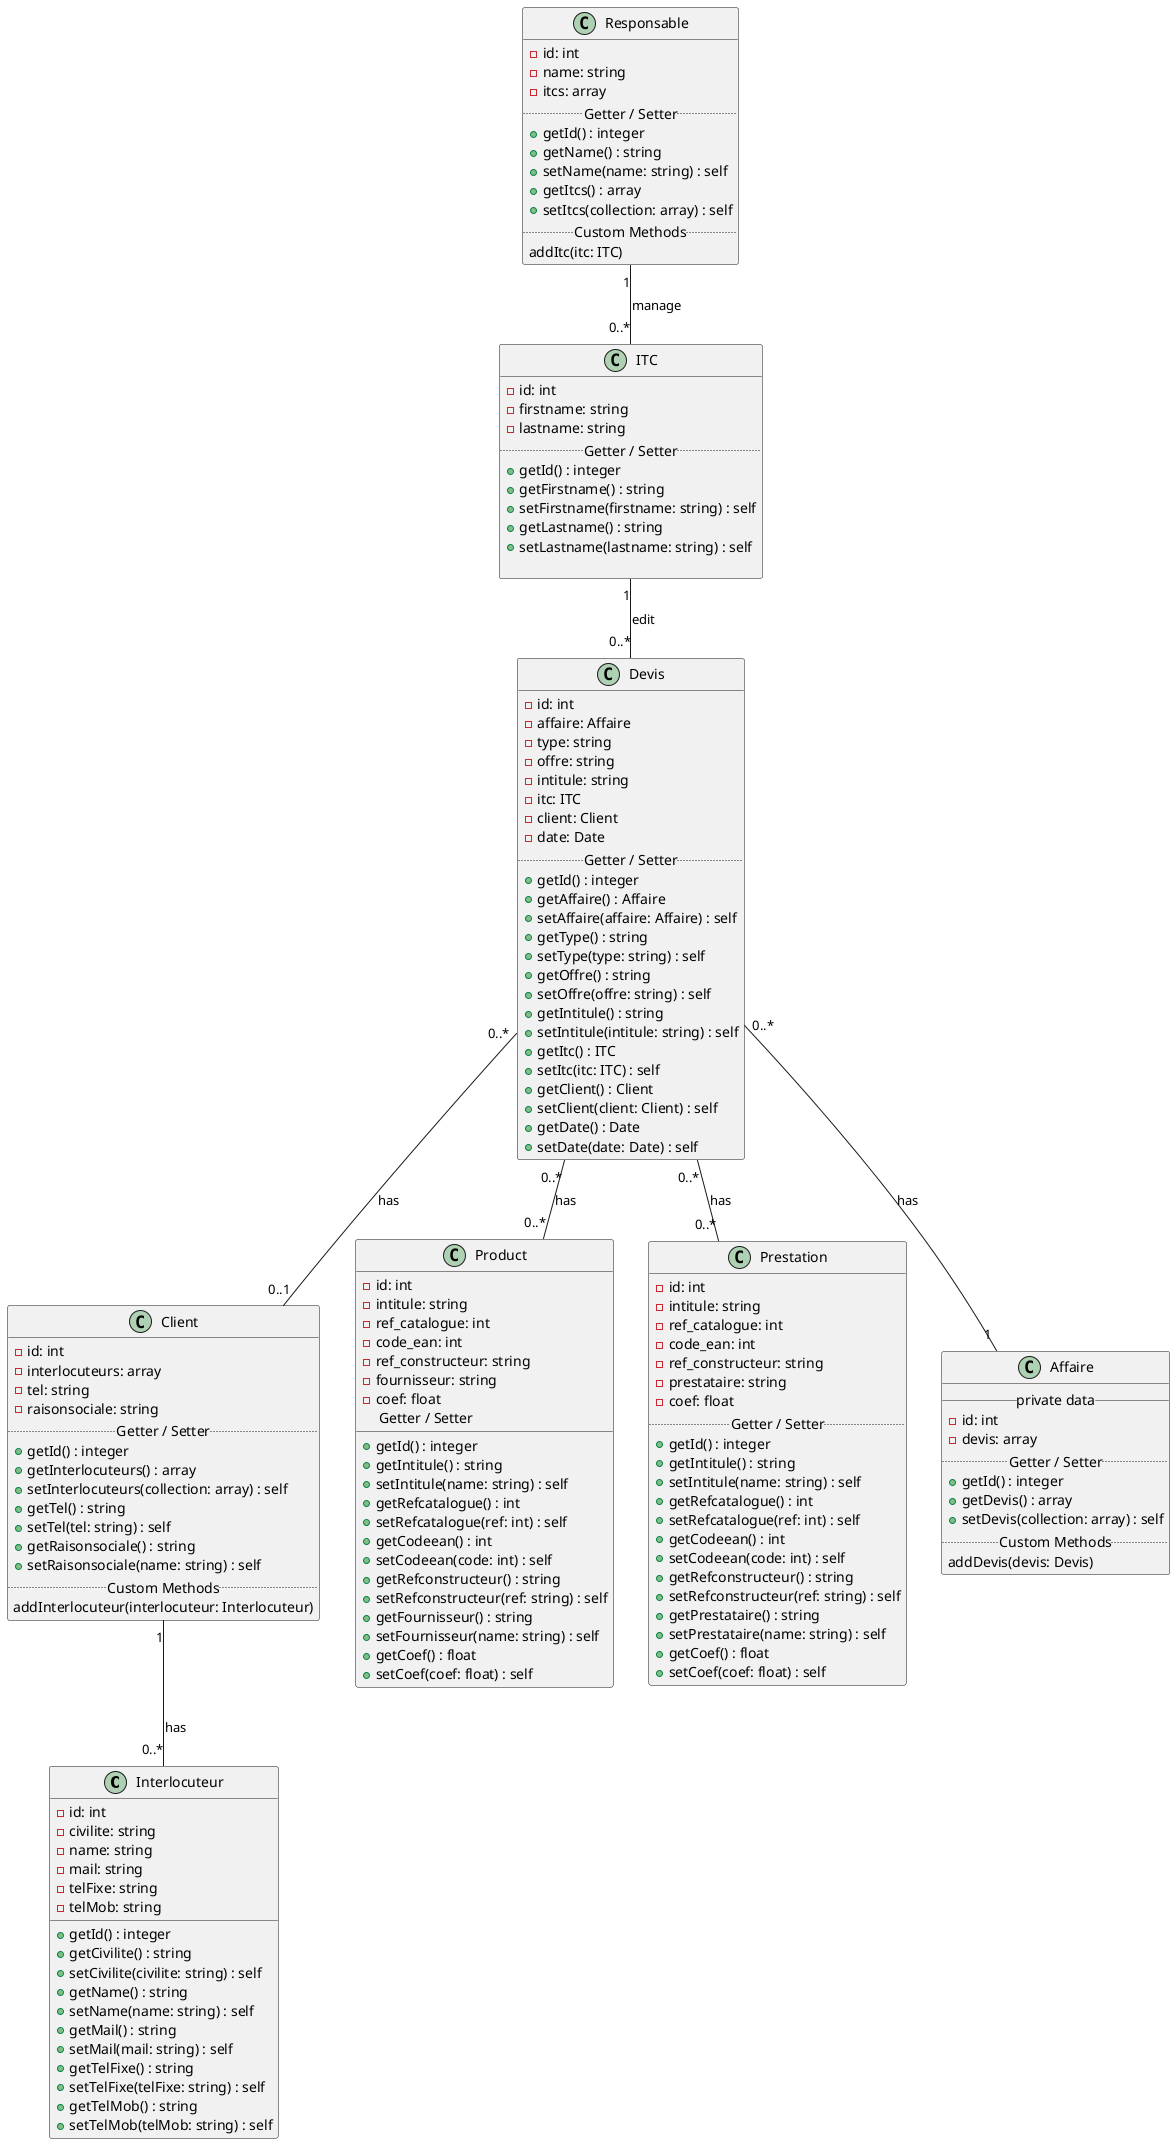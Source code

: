 @startuml

class Interlocuteur {
    - id: int
    - civilite: string
    - name: string
    - mail: string
    - telFixe: string
    - telMob: string
    + getId() : integer
    + getCivilite() : string
    + setCivilite(civilite: string) : self
    + getName() : string
    + setName(name: string) : self
    + getMail() : string
    + setMail(mail: string) : self
    + getTelFixe() : string
    + setTelFixe(telFixe: string) : self
    + getTelMob() : string
    + setTelMob(telMob: string) : self
}

class Client {
    -id: int
    -interlocuteurs: array
    -tel: string 
    -raisonsociale: string
    .. Getter / Setter ..
    +getId() : integer
    +getInterlocuteurs() : array
    +setInterlocuteurs(collection: array) : self
    +getTel() : string
    +setTel(tel: string) : self
    +getRaisonsociale() : string
    +setRaisonsociale(name: string) : self
    .. Custom Methods ..
    addInterlocuteur(interlocuteur: Interlocuteur)
}

class ITC {
    -id: int
    -firstname: string
    -lastname: string
    .. Getter / Setter ..
    +getId() : integer
    +getFirstname() : string
    +setFirstname(firstname: string) : self
    +getLastname() : string
    +setLastname(lastname: string) : self
  
}

class Responsable {
    -id: int
    -name: string
    -itcs: array
    .. Getter / Setter ..
    +getId() : integer
    +getName() : string
    +setName(name: string) : self
    +getItcs() : array
    +setItcs(collection: array) : self
    .. Custom Methods ..
    addItc(itc: ITC)
}

class Devis {
    -id: int
    -affaire: Affaire
    -type: string
    -offre: string
    -intitule: string
    -itc: ITC
    -client: Client
    -date: Date
    .. Getter / Setter ..
    +getId() : integer
    +getAffaire() : Affaire
    +setAffaire(affaire: Affaire) : self
    +getType() : string
    +setType(type: string) : self
    +getOffre() : string
    +setOffre(offre: string) : self
    +getIntitule() : string
    +setIntitule(intitule: string) : self
    +getItc() : ITC
    +setItc(itc: ITC) : self
    +getClient() : Client
    +setClient(client: Client) : self
    +getDate() : Date
    +setDate(date: Date) : self
}

class Product {
-id: int
    -intitule: string 
    -ref_catalogue: int
    -code_ean: int
    -ref_constructeur: string
    -fournisseur: string
    -coef: float
    .. Getter / Setter ..
    +getId() : integer
    +getIntitule() : string
    +setIntitule(name: string) : self
    +getRefcatalogue() : int
    +setRefcatalogue(ref: int) : self
    +getCodeean() : int
    +setCodeean(code: int) : self
    +getRefconstructeur() : string
    +setRefconstructeur(ref: string) : self
    +getFournisseur() : string
    +setFournisseur(name: string) : self
    +getCoef() : float
    +setCoef(coef: float) : self
}

class Prestation {
    -id: int
    -intitule: string 
    -ref_catalogue: int
    -code_ean: int
    -ref_constructeur: string
    -prestataire: string
    -coef: float
    .. Getter / Setter ..
    +getId() : integer
    +getIntitule() : string
    +setIntitule(name: string) : self
    +getRefcatalogue() : int
    +setRefcatalogue(ref: int) : self
    +getCodeean() : int
    +setCodeean(code: int) : self
    +getRefconstructeur() : string
    +setRefconstructeur(ref: string) : self
    +getPrestataire() : string
    +setPrestataire(name: string) : self
    +getCoef() : float
    +setCoef(coef: float) : self
}

class Affaire {
    __ private data __
    -id: int
    -devis: array
    .. Getter / Setter ..
    +getId() : integer
    +getDevis() : array
    +setDevis(collection: array) : self
    .. Custom Methods ..
    addDevis(devis: Devis)
}


Responsable "1" -- "0..*" ITC : manage
ITC "1" -- "0..*" Devis : edit
Client "1" -- "0..*" Interlocuteur : has
Devis "0..*" -- "0..*" Product : has
Devis "0..*" -- "0..*" Prestation  : has
Devis "0..*" -- "0..1" Client  : has
Devis "0..*" -- "1" Affaire  : has
@enduml
